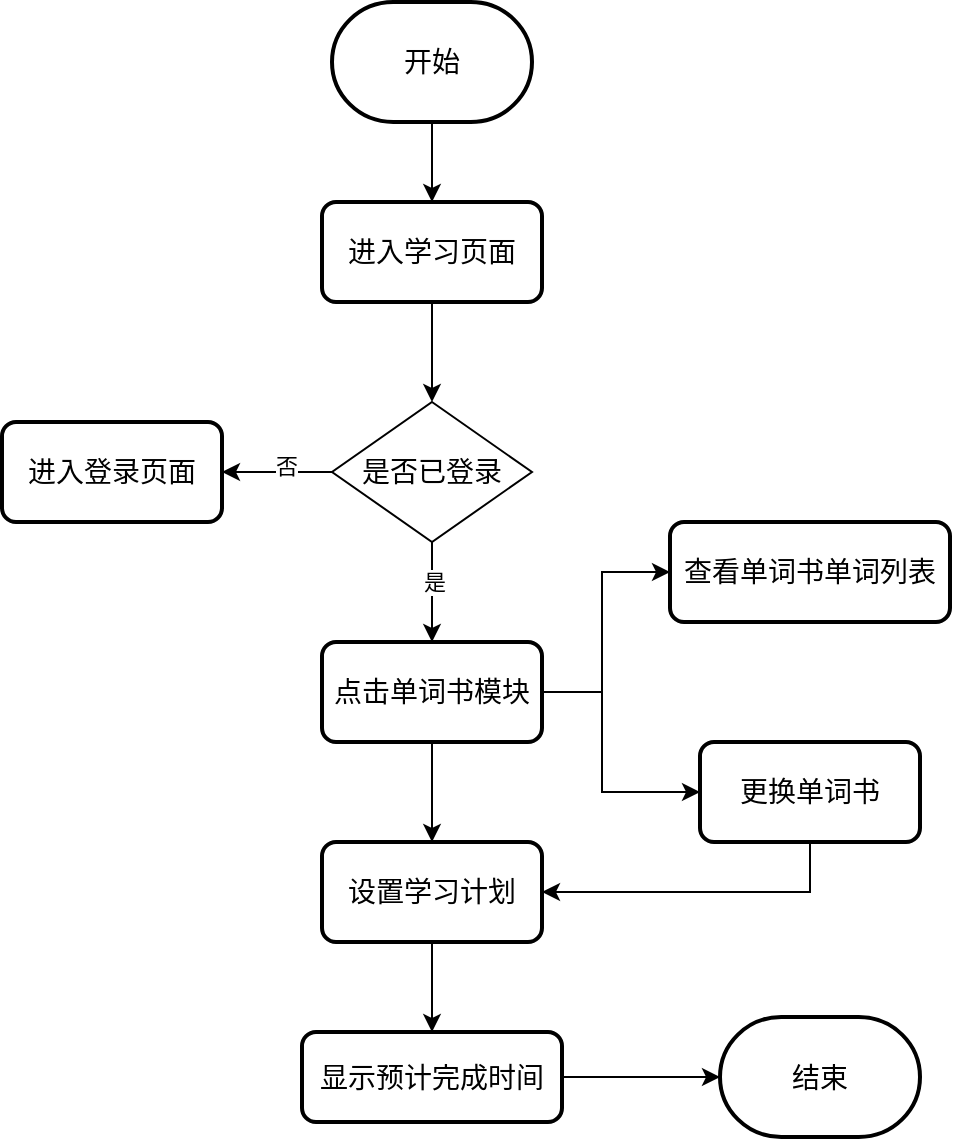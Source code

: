 <mxfile version="24.3.1" type="github">
  <diagram id="C5RBs43oDa-KdzZeNtuy" name="Page-1">
    <mxGraphModel dx="996" dy="586" grid="1" gridSize="10" guides="1" tooltips="1" connect="1" arrows="1" fold="1" page="1" pageScale="1" pageWidth="827" pageHeight="1169" math="0" shadow="0">
      <root>
        <mxCell id="WIyWlLk6GJQsqaUBKTNV-0" />
        <mxCell id="WIyWlLk6GJQsqaUBKTNV-1" parent="WIyWlLk6GJQsqaUBKTNV-0" />
        <mxCell id="JH5tbKWnWqqwqb8UsRxP-0" value="结束" style="strokeWidth=2;html=1;shape=mxgraph.flowchart.terminator;whiteSpace=wrap;fontSize=14;" vertex="1" parent="WIyWlLk6GJQsqaUBKTNV-1">
          <mxGeometry x="439" y="637.5" width="100" height="60" as="geometry" />
        </mxCell>
        <mxCell id="JH5tbKWnWqqwqb8UsRxP-4" value="" style="edgeStyle=orthogonalEdgeStyle;rounded=0;orthogonalLoop=1;jettySize=auto;html=1;" edge="1" parent="WIyWlLk6GJQsqaUBKTNV-1" source="JH5tbKWnWqqwqb8UsRxP-1" target="JH5tbKWnWqqwqb8UsRxP-2">
          <mxGeometry relative="1" as="geometry" />
        </mxCell>
        <mxCell id="JH5tbKWnWqqwqb8UsRxP-1" value="开始" style="strokeWidth=2;html=1;shape=mxgraph.flowchart.terminator;whiteSpace=wrap;fontSize=14;" vertex="1" parent="WIyWlLk6GJQsqaUBKTNV-1">
          <mxGeometry x="245" y="130" width="100" height="60" as="geometry" />
        </mxCell>
        <mxCell id="JH5tbKWnWqqwqb8UsRxP-6" value="" style="edgeStyle=orthogonalEdgeStyle;rounded=0;orthogonalLoop=1;jettySize=auto;html=1;" edge="1" parent="WIyWlLk6GJQsqaUBKTNV-1" source="JH5tbKWnWqqwqb8UsRxP-2" target="JH5tbKWnWqqwqb8UsRxP-5">
          <mxGeometry relative="1" as="geometry" />
        </mxCell>
        <mxCell id="JH5tbKWnWqqwqb8UsRxP-2" value="进入学习页面" style="rounded=1;whiteSpace=wrap;html=1;absoluteArcSize=1;arcSize=14;strokeWidth=2;fontSize=14;" vertex="1" parent="WIyWlLk6GJQsqaUBKTNV-1">
          <mxGeometry x="240" y="230" width="110" height="50" as="geometry" />
        </mxCell>
        <mxCell id="JH5tbKWnWqqwqb8UsRxP-8" value="" style="edgeStyle=orthogonalEdgeStyle;rounded=0;orthogonalLoop=1;jettySize=auto;html=1;" edge="1" parent="WIyWlLk6GJQsqaUBKTNV-1" source="JH5tbKWnWqqwqb8UsRxP-5" target="JH5tbKWnWqqwqb8UsRxP-7">
          <mxGeometry relative="1" as="geometry" />
        </mxCell>
        <mxCell id="JH5tbKWnWqqwqb8UsRxP-9" value="否" style="edgeLabel;html=1;align=center;verticalAlign=middle;resizable=0;points=[];" vertex="1" connectable="0" parent="JH5tbKWnWqqwqb8UsRxP-8">
          <mxGeometry x="-0.149" y="-3" relative="1" as="geometry">
            <mxPoint as="offset" />
          </mxGeometry>
        </mxCell>
        <mxCell id="JH5tbKWnWqqwqb8UsRxP-16" value="" style="edgeStyle=orthogonalEdgeStyle;rounded=0;orthogonalLoop=1;jettySize=auto;html=1;" edge="1" parent="WIyWlLk6GJQsqaUBKTNV-1" source="JH5tbKWnWqqwqb8UsRxP-5" target="JH5tbKWnWqqwqb8UsRxP-10">
          <mxGeometry relative="1" as="geometry" />
        </mxCell>
        <mxCell id="JH5tbKWnWqqwqb8UsRxP-17" value="是" style="edgeLabel;html=1;align=center;verticalAlign=middle;resizable=0;points=[];" vertex="1" connectable="0" parent="JH5tbKWnWqqwqb8UsRxP-16">
          <mxGeometry x="-0.2" y="1" relative="1" as="geometry">
            <mxPoint as="offset" />
          </mxGeometry>
        </mxCell>
        <mxCell id="JH5tbKWnWqqwqb8UsRxP-5" value="是否已登录" style="shape=rhombus;perimeter=rhombusPerimeter;whiteSpace=wrap;html=1;align=center;fontSize=14;" vertex="1" parent="WIyWlLk6GJQsqaUBKTNV-1">
          <mxGeometry x="245" y="330" width="100" height="70" as="geometry" />
        </mxCell>
        <mxCell id="JH5tbKWnWqqwqb8UsRxP-7" value="进入登录页面" style="rounded=1;whiteSpace=wrap;html=1;absoluteArcSize=1;arcSize=14;strokeWidth=2;fontSize=14;" vertex="1" parent="WIyWlLk6GJQsqaUBKTNV-1">
          <mxGeometry x="80" y="340" width="110" height="50" as="geometry" />
        </mxCell>
        <mxCell id="JH5tbKWnWqqwqb8UsRxP-18" value="" style="edgeStyle=orthogonalEdgeStyle;rounded=0;orthogonalLoop=1;jettySize=auto;html=1;" edge="1" parent="WIyWlLk6GJQsqaUBKTNV-1" source="JH5tbKWnWqqwqb8UsRxP-10" target="JH5tbKWnWqqwqb8UsRxP-11">
          <mxGeometry relative="1" as="geometry" />
        </mxCell>
        <mxCell id="JH5tbKWnWqqwqb8UsRxP-19" value="" style="edgeStyle=orthogonalEdgeStyle;rounded=0;orthogonalLoop=1;jettySize=auto;html=1;" edge="1" parent="WIyWlLk6GJQsqaUBKTNV-1" source="JH5tbKWnWqqwqb8UsRxP-10" target="JH5tbKWnWqqwqb8UsRxP-14">
          <mxGeometry relative="1" as="geometry">
            <Array as="points">
              <mxPoint x="380" y="475" />
              <mxPoint x="380" y="525" />
            </Array>
          </mxGeometry>
        </mxCell>
        <mxCell id="JH5tbKWnWqqwqb8UsRxP-25" style="edgeStyle=orthogonalEdgeStyle;rounded=0;orthogonalLoop=1;jettySize=auto;html=1;entryX=0;entryY=0.5;entryDx=0;entryDy=0;" edge="1" parent="WIyWlLk6GJQsqaUBKTNV-1" source="JH5tbKWnWqqwqb8UsRxP-10" target="JH5tbKWnWqqwqb8UsRxP-21">
          <mxGeometry relative="1" as="geometry">
            <Array as="points">
              <mxPoint x="380" y="475" />
              <mxPoint x="380" y="415" />
            </Array>
          </mxGeometry>
        </mxCell>
        <mxCell id="JH5tbKWnWqqwqb8UsRxP-10" value="点击单词书模块" style="rounded=1;whiteSpace=wrap;html=1;absoluteArcSize=1;arcSize=14;strokeWidth=2;fontSize=14;" vertex="1" parent="WIyWlLk6GJQsqaUBKTNV-1">
          <mxGeometry x="240" y="450" width="110" height="50" as="geometry" />
        </mxCell>
        <mxCell id="JH5tbKWnWqqwqb8UsRxP-24" value="" style="edgeStyle=orthogonalEdgeStyle;rounded=0;orthogonalLoop=1;jettySize=auto;html=1;" edge="1" parent="WIyWlLk6GJQsqaUBKTNV-1" source="JH5tbKWnWqqwqb8UsRxP-11" target="JH5tbKWnWqqwqb8UsRxP-23">
          <mxGeometry relative="1" as="geometry" />
        </mxCell>
        <mxCell id="JH5tbKWnWqqwqb8UsRxP-11" value="设置学习计划" style="rounded=1;whiteSpace=wrap;html=1;absoluteArcSize=1;arcSize=14;strokeWidth=2;fontSize=14;" vertex="1" parent="WIyWlLk6GJQsqaUBKTNV-1">
          <mxGeometry x="240" y="550" width="110" height="50" as="geometry" />
        </mxCell>
        <mxCell id="JH5tbKWnWqqwqb8UsRxP-20" style="edgeStyle=orthogonalEdgeStyle;rounded=0;orthogonalLoop=1;jettySize=auto;html=1;entryX=1;entryY=0.5;entryDx=0;entryDy=0;exitX=0.5;exitY=1;exitDx=0;exitDy=0;" edge="1" parent="WIyWlLk6GJQsqaUBKTNV-1" source="JH5tbKWnWqqwqb8UsRxP-14" target="JH5tbKWnWqqwqb8UsRxP-11">
          <mxGeometry relative="1" as="geometry" />
        </mxCell>
        <mxCell id="JH5tbKWnWqqwqb8UsRxP-14" value="更换单词书" style="rounded=1;whiteSpace=wrap;html=1;absoluteArcSize=1;arcSize=14;strokeWidth=2;fontSize=14;" vertex="1" parent="WIyWlLk6GJQsqaUBKTNV-1">
          <mxGeometry x="429" y="500" width="110" height="50" as="geometry" />
        </mxCell>
        <mxCell id="JH5tbKWnWqqwqb8UsRxP-21" value="查看单词书单词列表" style="rounded=1;whiteSpace=wrap;html=1;absoluteArcSize=1;arcSize=14;strokeWidth=2;fontSize=14;" vertex="1" parent="WIyWlLk6GJQsqaUBKTNV-1">
          <mxGeometry x="414" y="390" width="140" height="50" as="geometry" />
        </mxCell>
        <mxCell id="JH5tbKWnWqqwqb8UsRxP-26" value="" style="edgeStyle=orthogonalEdgeStyle;rounded=0;orthogonalLoop=1;jettySize=auto;html=1;" edge="1" parent="WIyWlLk6GJQsqaUBKTNV-1" source="JH5tbKWnWqqwqb8UsRxP-23" target="JH5tbKWnWqqwqb8UsRxP-0">
          <mxGeometry relative="1" as="geometry" />
        </mxCell>
        <mxCell id="JH5tbKWnWqqwqb8UsRxP-23" value="显示预计完成时间" style="rounded=1;whiteSpace=wrap;html=1;absoluteArcSize=1;arcSize=14;strokeWidth=2;fontSize=14;" vertex="1" parent="WIyWlLk6GJQsqaUBKTNV-1">
          <mxGeometry x="230" y="645" width="130" height="45" as="geometry" />
        </mxCell>
      </root>
    </mxGraphModel>
  </diagram>
</mxfile>
